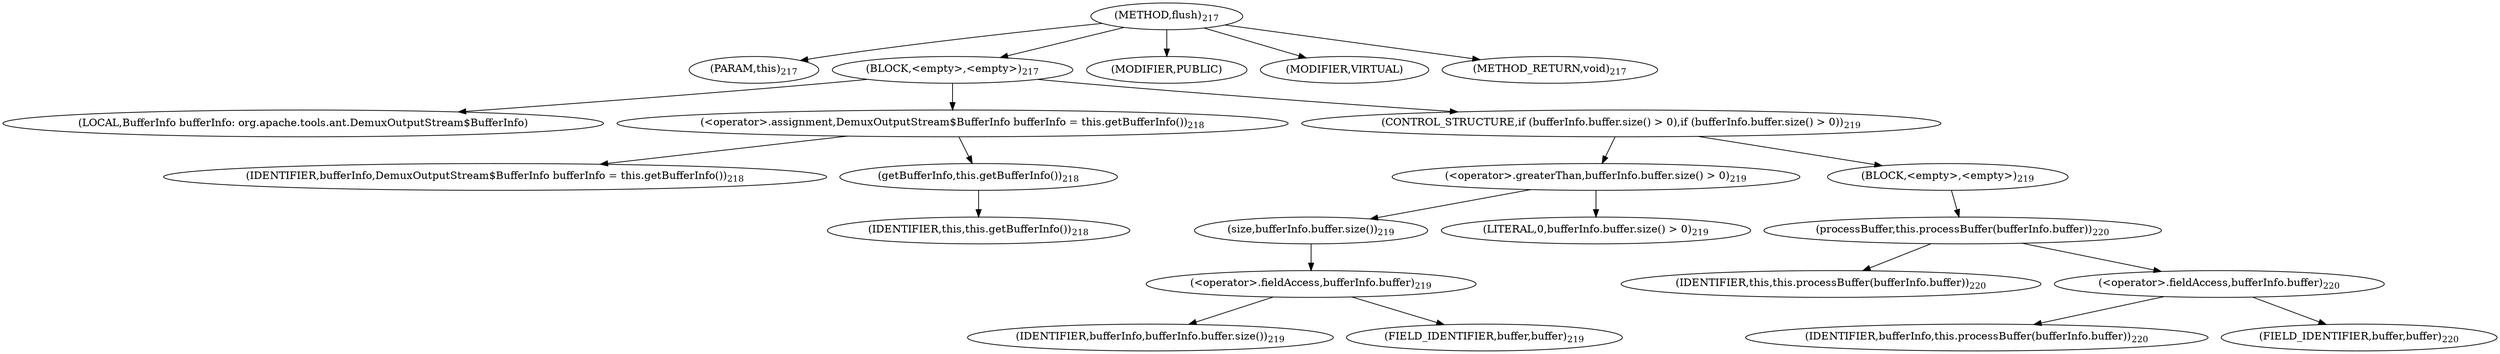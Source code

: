 digraph "flush" {  
"297" [label = <(METHOD,flush)<SUB>217</SUB>> ]
"31" [label = <(PARAM,this)<SUB>217</SUB>> ]
"298" [label = <(BLOCK,&lt;empty&gt;,&lt;empty&gt;)<SUB>217</SUB>> ]
"299" [label = <(LOCAL,BufferInfo bufferInfo: org.apache.tools.ant.DemuxOutputStream$BufferInfo)> ]
"300" [label = <(&lt;operator&gt;.assignment,DemuxOutputStream$BufferInfo bufferInfo = this.getBufferInfo())<SUB>218</SUB>> ]
"301" [label = <(IDENTIFIER,bufferInfo,DemuxOutputStream$BufferInfo bufferInfo = this.getBufferInfo())<SUB>218</SUB>> ]
"302" [label = <(getBufferInfo,this.getBufferInfo())<SUB>218</SUB>> ]
"30" [label = <(IDENTIFIER,this,this.getBufferInfo())<SUB>218</SUB>> ]
"303" [label = <(CONTROL_STRUCTURE,if (bufferInfo.buffer.size() &gt; 0),if (bufferInfo.buffer.size() &gt; 0))<SUB>219</SUB>> ]
"304" [label = <(&lt;operator&gt;.greaterThan,bufferInfo.buffer.size() &gt; 0)<SUB>219</SUB>> ]
"305" [label = <(size,bufferInfo.buffer.size())<SUB>219</SUB>> ]
"306" [label = <(&lt;operator&gt;.fieldAccess,bufferInfo.buffer)<SUB>219</SUB>> ]
"307" [label = <(IDENTIFIER,bufferInfo,bufferInfo.buffer.size())<SUB>219</SUB>> ]
"308" [label = <(FIELD_IDENTIFIER,buffer,buffer)<SUB>219</SUB>> ]
"309" [label = <(LITERAL,0,bufferInfo.buffer.size() &gt; 0)<SUB>219</SUB>> ]
"310" [label = <(BLOCK,&lt;empty&gt;,&lt;empty&gt;)<SUB>219</SUB>> ]
"311" [label = <(processBuffer,this.processBuffer(bufferInfo.buffer))<SUB>220</SUB>> ]
"32" [label = <(IDENTIFIER,this,this.processBuffer(bufferInfo.buffer))<SUB>220</SUB>> ]
"312" [label = <(&lt;operator&gt;.fieldAccess,bufferInfo.buffer)<SUB>220</SUB>> ]
"313" [label = <(IDENTIFIER,bufferInfo,this.processBuffer(bufferInfo.buffer))<SUB>220</SUB>> ]
"314" [label = <(FIELD_IDENTIFIER,buffer,buffer)<SUB>220</SUB>> ]
"315" [label = <(MODIFIER,PUBLIC)> ]
"316" [label = <(MODIFIER,VIRTUAL)> ]
"317" [label = <(METHOD_RETURN,void)<SUB>217</SUB>> ]
  "297" -> "31" 
  "297" -> "298" 
  "297" -> "315" 
  "297" -> "316" 
  "297" -> "317" 
  "298" -> "299" 
  "298" -> "300" 
  "298" -> "303" 
  "300" -> "301" 
  "300" -> "302" 
  "302" -> "30" 
  "303" -> "304" 
  "303" -> "310" 
  "304" -> "305" 
  "304" -> "309" 
  "305" -> "306" 
  "306" -> "307" 
  "306" -> "308" 
  "310" -> "311" 
  "311" -> "32" 
  "311" -> "312" 
  "312" -> "313" 
  "312" -> "314" 
}
